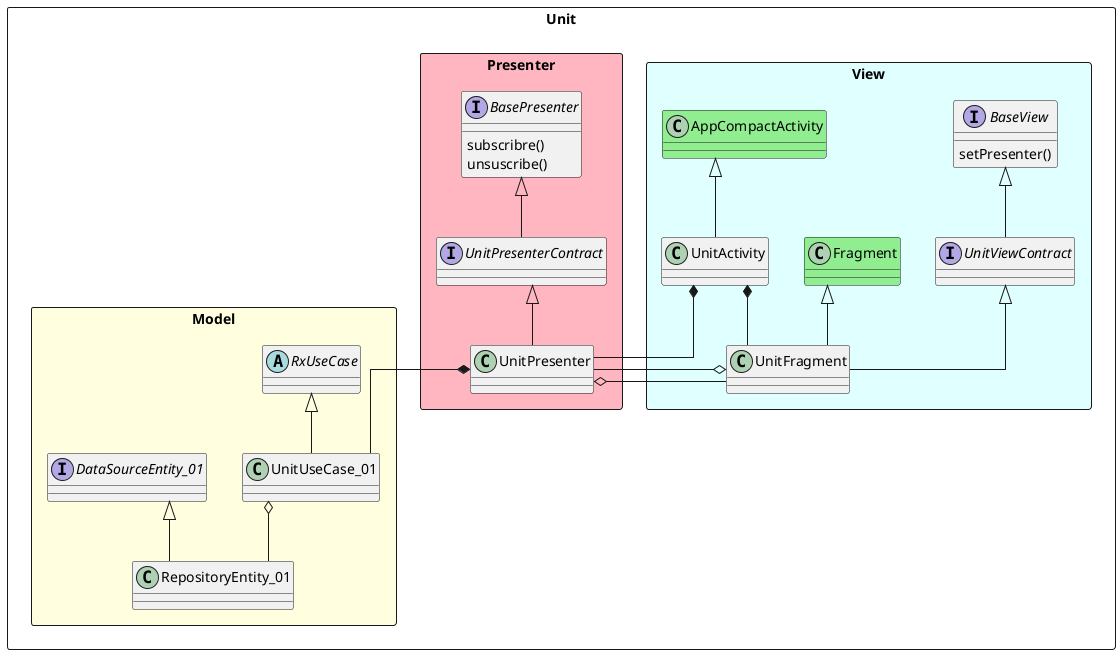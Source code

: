 @startuml CD_units

skinparam linetype polyline
skinparam linetype ortho

package "Unit" <<Rectangle>>{
    package "View" <<Rectangle>> #LightCyan {
        class "UnitActivity" as UA
        class "AppCompactActivity" as ACA #LightGreen
        class "UnitFragment" as UF
        class "Fragment" as F #LightGreen 
        interface "UnitViewContract" as UVC
        interface "BaseView" as BV
        BV : setPresenter()

        BV <|-- UVC
        F <|-- UF
        UVC <|-- UF
        ACA <|-- UA
        UA *-- UF
    }

    package "Presenter" <<Rectangle>> #LightPink{
        interface "UnitPresenterContract" as UPC
        interface "BasePresenter" as BP
        class "UnitPresenter" as UP
        BP : subscribre()
        BP : unsuscribe()

        BP <|-- UPC
        UPC <|-- UP
    }

    package "Model" <<Rectangle>> #LightYellow{
        abstract "RxUseCase" as RUC
        'abstract "SimpleUseCase" as SUC
        'abstract "CompletableUseCase" as CUC
        class "UnitUseCase_01" as UUC01
        interface "DataSourceEntity_01" as DSE01
        class "RepositoryEntity_01" as RE01

        RUC <|-- UUC01
        DSE01 <|-- RE01
        UUC01 o-- RE01
    }

    UP *-- UUC01
    UA *-- UP
    UF o-- UP
    UP o-- UF


}


@enduml
